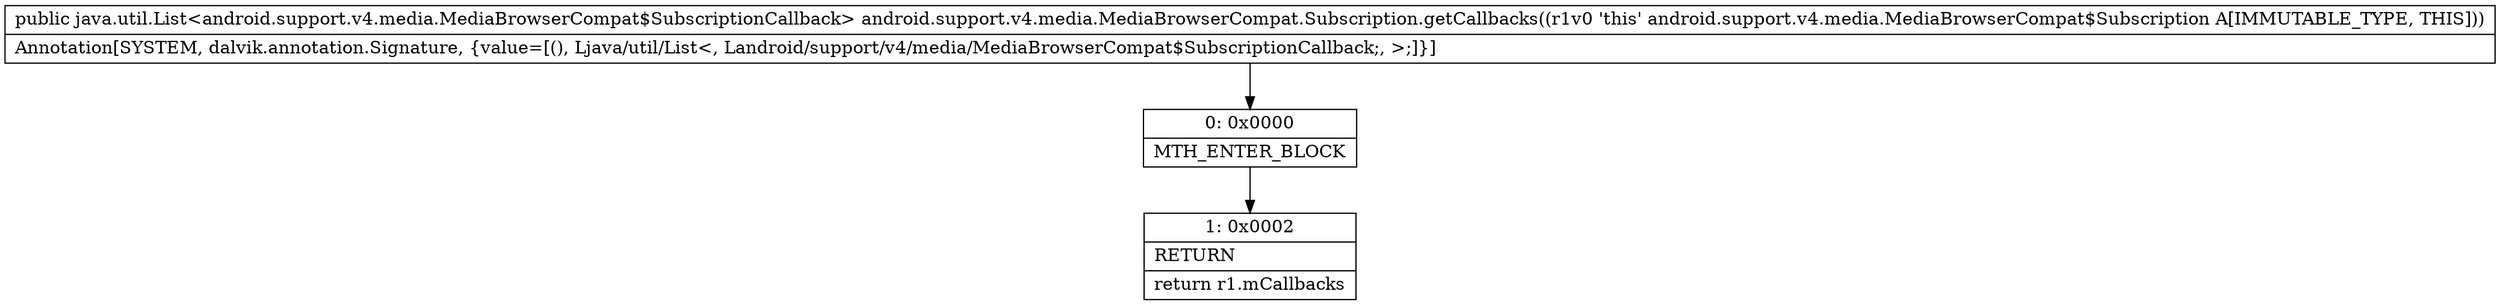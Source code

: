 digraph "CFG forandroid.support.v4.media.MediaBrowserCompat.Subscription.getCallbacks()Ljava\/util\/List;" {
Node_0 [shape=record,label="{0\:\ 0x0000|MTH_ENTER_BLOCK\l}"];
Node_1 [shape=record,label="{1\:\ 0x0002|RETURN\l|return r1.mCallbacks\l}"];
MethodNode[shape=record,label="{public java.util.List\<android.support.v4.media.MediaBrowserCompat$SubscriptionCallback\> android.support.v4.media.MediaBrowserCompat.Subscription.getCallbacks((r1v0 'this' android.support.v4.media.MediaBrowserCompat$Subscription A[IMMUTABLE_TYPE, THIS]))  | Annotation[SYSTEM, dalvik.annotation.Signature, \{value=[(), Ljava\/util\/List\<, Landroid\/support\/v4\/media\/MediaBrowserCompat$SubscriptionCallback;, \>;]\}]\l}"];
MethodNode -> Node_0;
Node_0 -> Node_1;
}

